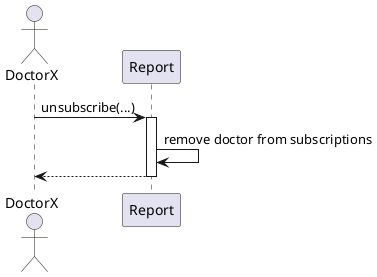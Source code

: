 @startuml
actor DoctorX

participant Report

DoctorX -> Report: unsubscribe(...)
activate Report

Report -> Report: remove doctor from subscriptions

Report --> DoctorX
deactivate Report
@enduml